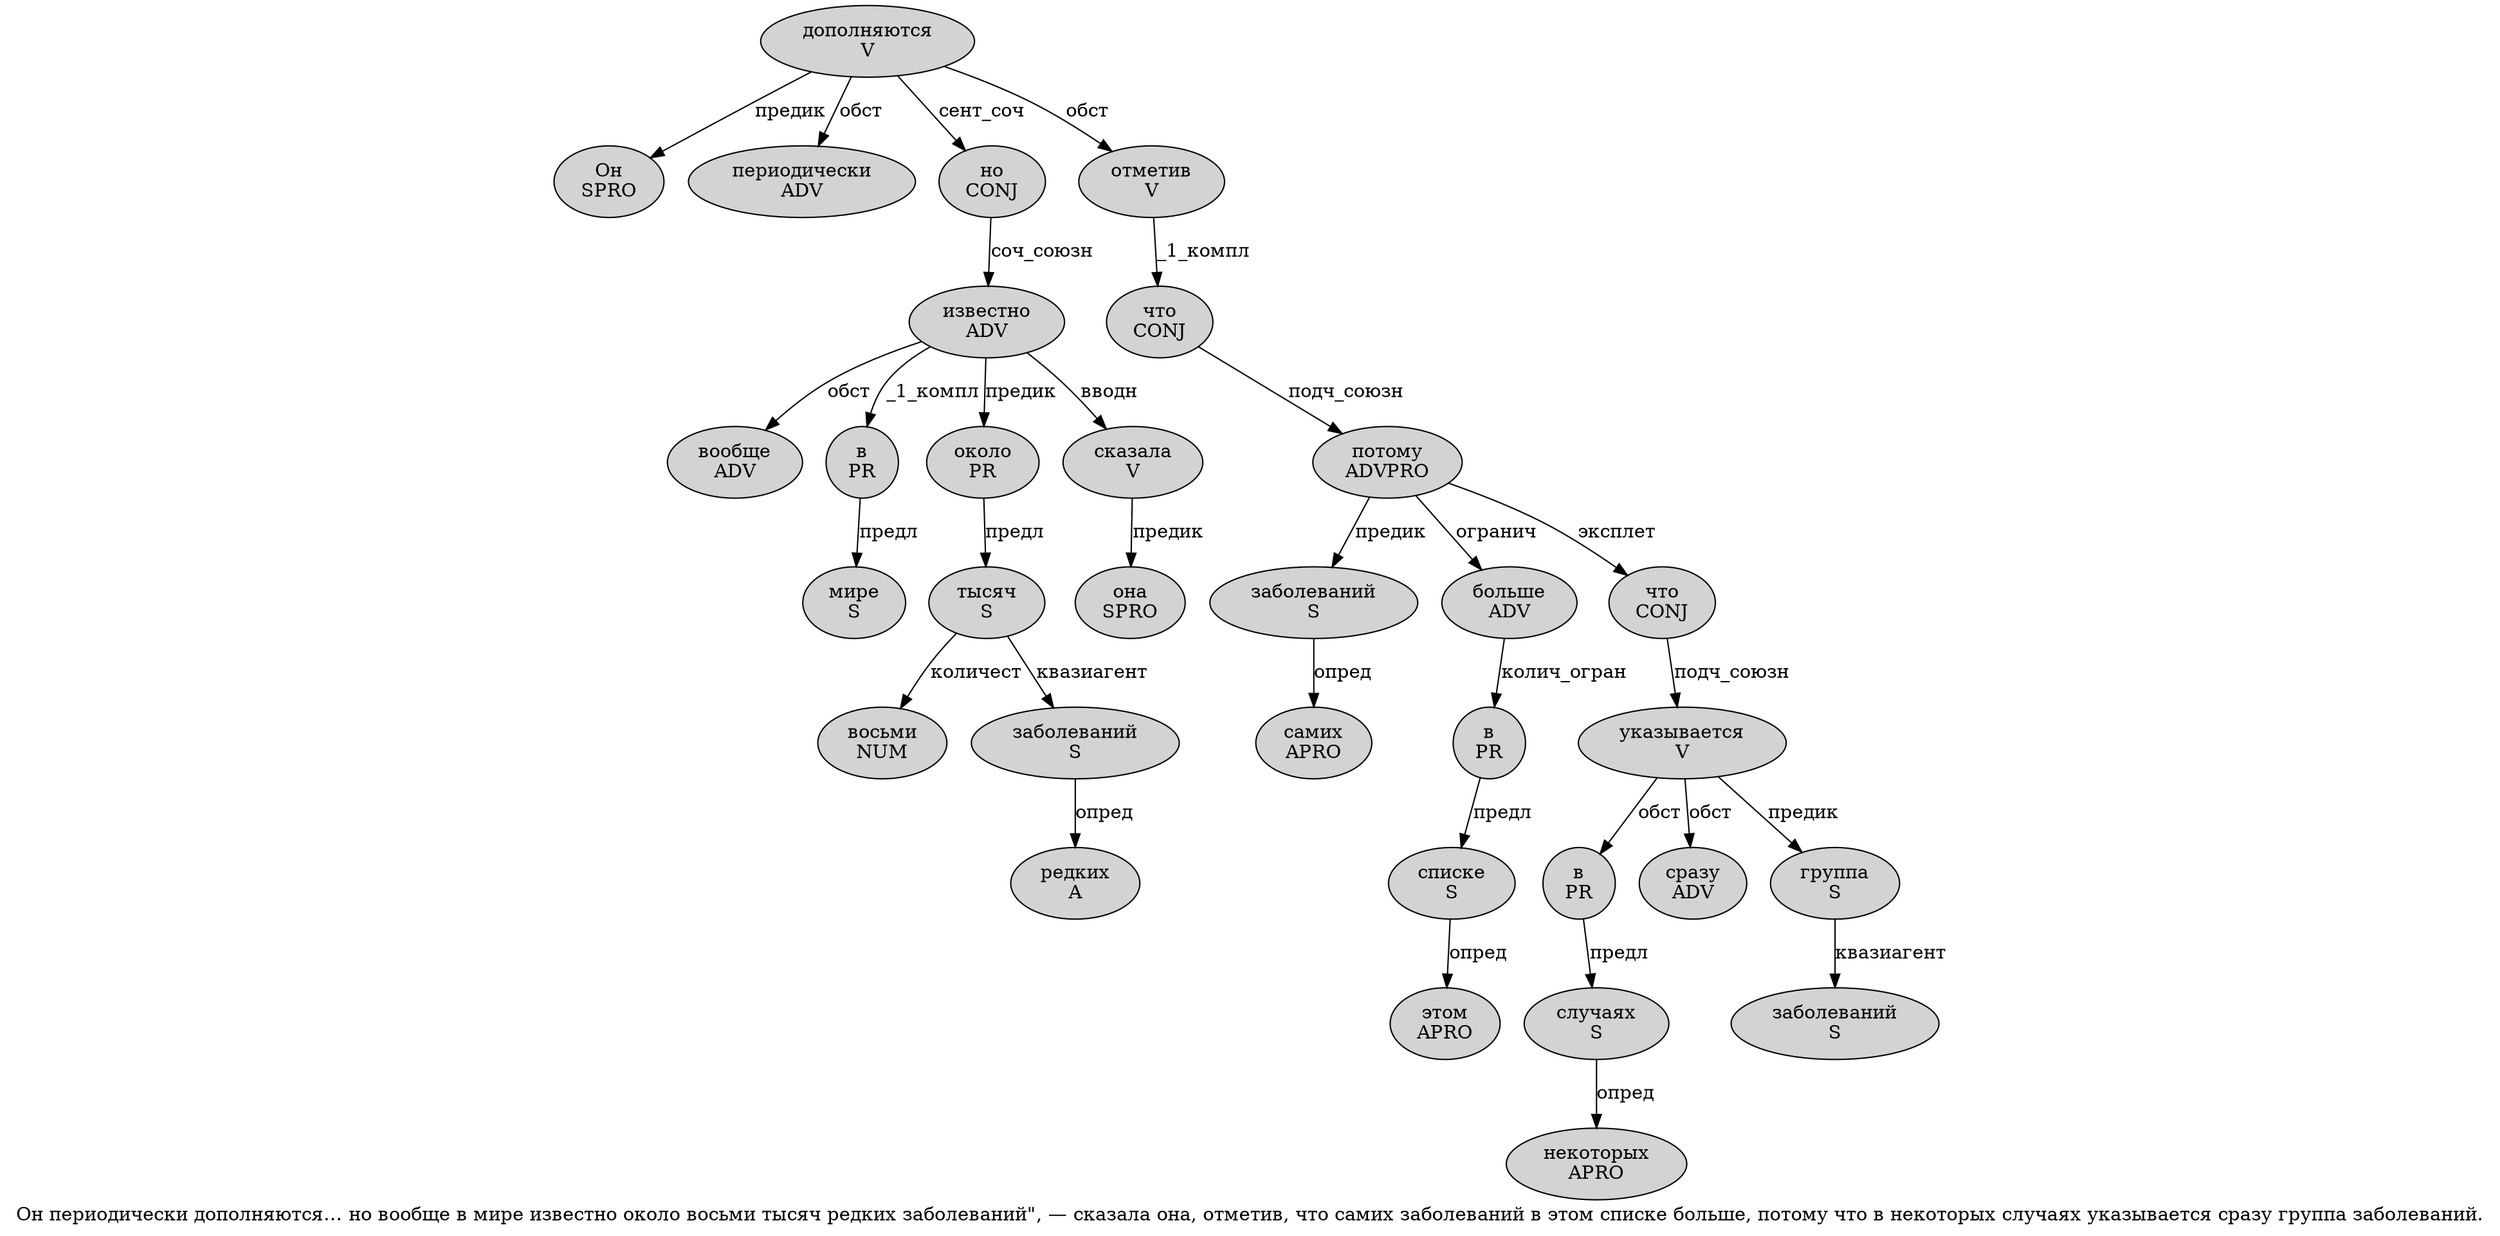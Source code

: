 digraph SENTENCE_496 {
	graph [label="Он периодически дополняются… но вообще в мире известно около восьми тысяч редких заболеваний\", — сказала она, отметив, что самих заболеваний в этом списке больше, потому что в некоторых случаях указывается сразу группа заболеваний."]
	node [style=filled]
		0 [label="Он
SPRO" color="" fillcolor=lightgray penwidth=1 shape=ellipse]
		1 [label="периодически
ADV" color="" fillcolor=lightgray penwidth=1 shape=ellipse]
		2 [label="дополняются
V" color="" fillcolor=lightgray penwidth=1 shape=ellipse]
		4 [label="но
CONJ" color="" fillcolor=lightgray penwidth=1 shape=ellipse]
		5 [label="вообще
ADV" color="" fillcolor=lightgray penwidth=1 shape=ellipse]
		6 [label="в
PR" color="" fillcolor=lightgray penwidth=1 shape=ellipse]
		7 [label="мире
S" color="" fillcolor=lightgray penwidth=1 shape=ellipse]
		8 [label="известно
ADV" color="" fillcolor=lightgray penwidth=1 shape=ellipse]
		9 [label="около
PR" color="" fillcolor=lightgray penwidth=1 shape=ellipse]
		10 [label="восьми
NUM" color="" fillcolor=lightgray penwidth=1 shape=ellipse]
		11 [label="тысяч
S" color="" fillcolor=lightgray penwidth=1 shape=ellipse]
		12 [label="редких
A" color="" fillcolor=lightgray penwidth=1 shape=ellipse]
		13 [label="заболеваний
S" color="" fillcolor=lightgray penwidth=1 shape=ellipse]
		17 [label="сказала
V" color="" fillcolor=lightgray penwidth=1 shape=ellipse]
		18 [label="она
SPRO" color="" fillcolor=lightgray penwidth=1 shape=ellipse]
		20 [label="отметив
V" color="" fillcolor=lightgray penwidth=1 shape=ellipse]
		22 [label="что
CONJ" color="" fillcolor=lightgray penwidth=1 shape=ellipse]
		23 [label="самих
APRO" color="" fillcolor=lightgray penwidth=1 shape=ellipse]
		24 [label="заболеваний
S" color="" fillcolor=lightgray penwidth=1 shape=ellipse]
		25 [label="в
PR" color="" fillcolor=lightgray penwidth=1 shape=ellipse]
		26 [label="этом
APRO" color="" fillcolor=lightgray penwidth=1 shape=ellipse]
		27 [label="списке
S" color="" fillcolor=lightgray penwidth=1 shape=ellipse]
		28 [label="больше
ADV" color="" fillcolor=lightgray penwidth=1 shape=ellipse]
		30 [label="потому
ADVPRO" color="" fillcolor=lightgray penwidth=1 shape=ellipse]
		31 [label="что
CONJ" color="" fillcolor=lightgray penwidth=1 shape=ellipse]
		32 [label="в
PR" color="" fillcolor=lightgray penwidth=1 shape=ellipse]
		33 [label="некоторых
APRO" color="" fillcolor=lightgray penwidth=1 shape=ellipse]
		34 [label="случаях
S" color="" fillcolor=lightgray penwidth=1 shape=ellipse]
		35 [label="указывается
V" color="" fillcolor=lightgray penwidth=1 shape=ellipse]
		36 [label="сразу
ADV" color="" fillcolor=lightgray penwidth=1 shape=ellipse]
		37 [label="группа
S" color="" fillcolor=lightgray penwidth=1 shape=ellipse]
		38 [label="заболеваний
S" color="" fillcolor=lightgray penwidth=1 shape=ellipse]
			30 -> 24 [label="предик"]
			30 -> 28 [label="огранич"]
			30 -> 31 [label="эксплет"]
			6 -> 7 [label="предл"]
			8 -> 5 [label="обст"]
			8 -> 6 [label="_1_компл"]
			8 -> 9 [label="предик"]
			8 -> 17 [label="вводн"]
			20 -> 22 [label="_1_компл"]
			4 -> 8 [label="соч_союзн"]
			11 -> 10 [label="количест"]
			11 -> 13 [label="квазиагент"]
			24 -> 23 [label="опред"]
			27 -> 26 [label="опред"]
			13 -> 12 [label="опред"]
			37 -> 38 [label="квазиагент"]
			22 -> 30 [label="подч_союзн"]
			32 -> 34 [label="предл"]
			28 -> 25 [label="колич_огран"]
			34 -> 33 [label="опред"]
			2 -> 0 [label="предик"]
			2 -> 1 [label="обст"]
			2 -> 4 [label="сент_соч"]
			2 -> 20 [label="обст"]
			17 -> 18 [label="предик"]
			25 -> 27 [label="предл"]
			9 -> 11 [label="предл"]
			31 -> 35 [label="подч_союзн"]
			35 -> 32 [label="обст"]
			35 -> 36 [label="обст"]
			35 -> 37 [label="предик"]
}